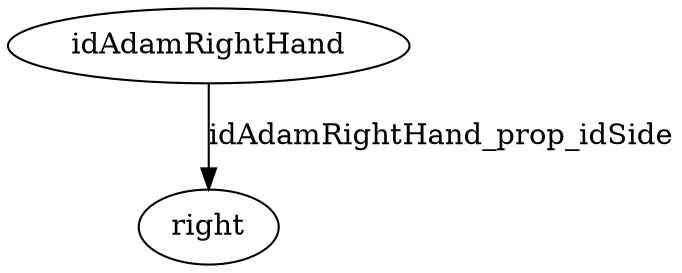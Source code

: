 strict digraph  {
idAdamRightHand [node_type=entity_node, root=root];
right;
idAdamRightHand -> right  [edge_type=property, label=idAdamRightHand_prop_idSide];
}
